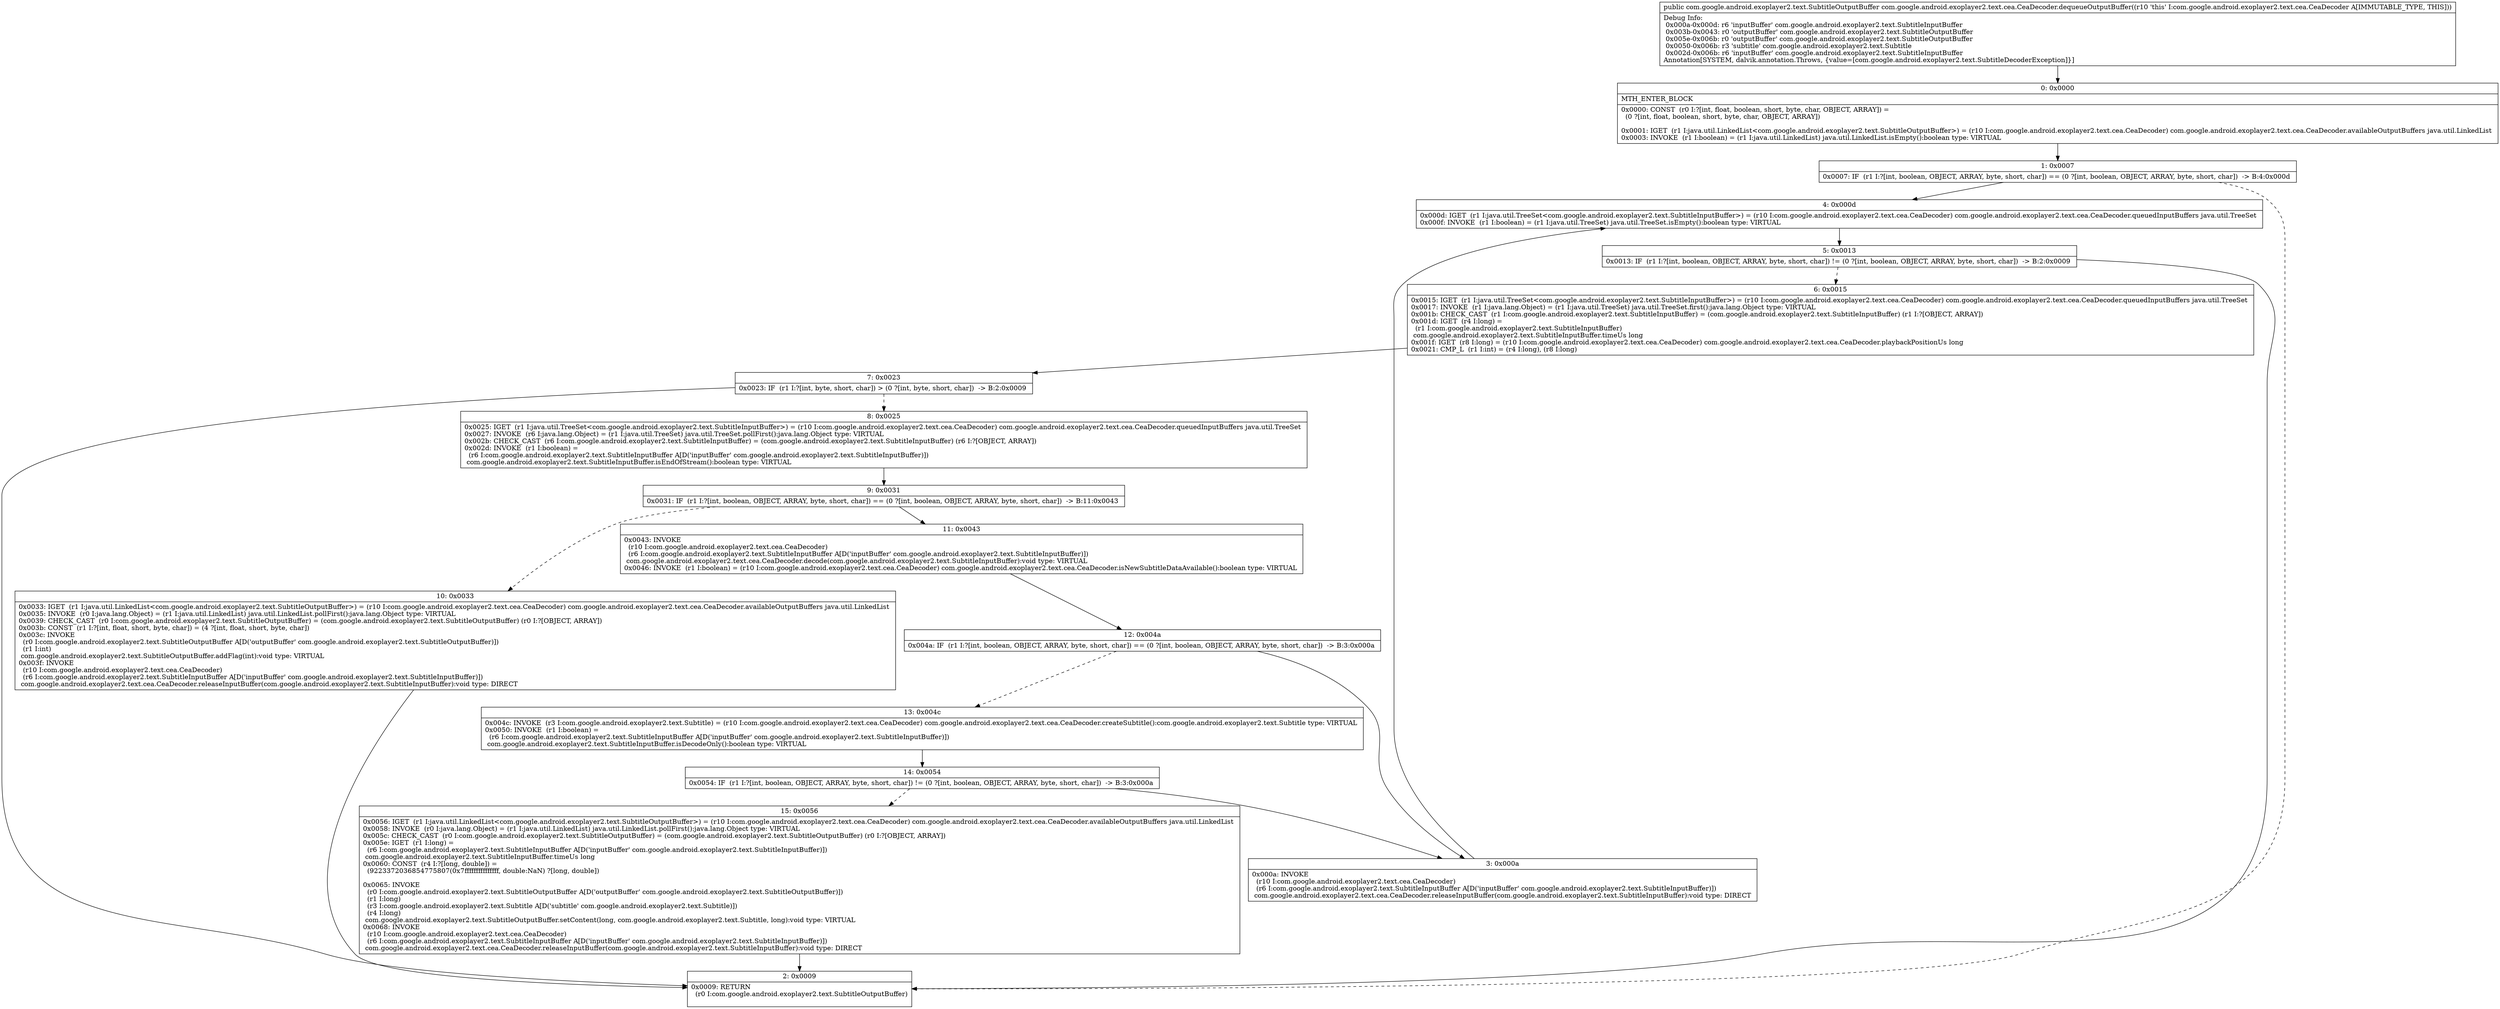 digraph "CFG forcom.google.android.exoplayer2.text.cea.CeaDecoder.dequeueOutputBuffer()Lcom\/google\/android\/exoplayer2\/text\/SubtitleOutputBuffer;" {
Node_0 [shape=record,label="{0\:\ 0x0000|MTH_ENTER_BLOCK\l|0x0000: CONST  (r0 I:?[int, float, boolean, short, byte, char, OBJECT, ARRAY]) = \l  (0 ?[int, float, boolean, short, byte, char, OBJECT, ARRAY])\l \l0x0001: IGET  (r1 I:java.util.LinkedList\<com.google.android.exoplayer2.text.SubtitleOutputBuffer\>) = (r10 I:com.google.android.exoplayer2.text.cea.CeaDecoder) com.google.android.exoplayer2.text.cea.CeaDecoder.availableOutputBuffers java.util.LinkedList \l0x0003: INVOKE  (r1 I:boolean) = (r1 I:java.util.LinkedList) java.util.LinkedList.isEmpty():boolean type: VIRTUAL \l}"];
Node_1 [shape=record,label="{1\:\ 0x0007|0x0007: IF  (r1 I:?[int, boolean, OBJECT, ARRAY, byte, short, char]) == (0 ?[int, boolean, OBJECT, ARRAY, byte, short, char])  \-\> B:4:0x000d \l}"];
Node_2 [shape=record,label="{2\:\ 0x0009|0x0009: RETURN  \l  (r0 I:com.google.android.exoplayer2.text.SubtitleOutputBuffer)\l \l}"];
Node_3 [shape=record,label="{3\:\ 0x000a|0x000a: INVOKE  \l  (r10 I:com.google.android.exoplayer2.text.cea.CeaDecoder)\l  (r6 I:com.google.android.exoplayer2.text.SubtitleInputBuffer A[D('inputBuffer' com.google.android.exoplayer2.text.SubtitleInputBuffer)])\l com.google.android.exoplayer2.text.cea.CeaDecoder.releaseInputBuffer(com.google.android.exoplayer2.text.SubtitleInputBuffer):void type: DIRECT \l}"];
Node_4 [shape=record,label="{4\:\ 0x000d|0x000d: IGET  (r1 I:java.util.TreeSet\<com.google.android.exoplayer2.text.SubtitleInputBuffer\>) = (r10 I:com.google.android.exoplayer2.text.cea.CeaDecoder) com.google.android.exoplayer2.text.cea.CeaDecoder.queuedInputBuffers java.util.TreeSet \l0x000f: INVOKE  (r1 I:boolean) = (r1 I:java.util.TreeSet) java.util.TreeSet.isEmpty():boolean type: VIRTUAL \l}"];
Node_5 [shape=record,label="{5\:\ 0x0013|0x0013: IF  (r1 I:?[int, boolean, OBJECT, ARRAY, byte, short, char]) != (0 ?[int, boolean, OBJECT, ARRAY, byte, short, char])  \-\> B:2:0x0009 \l}"];
Node_6 [shape=record,label="{6\:\ 0x0015|0x0015: IGET  (r1 I:java.util.TreeSet\<com.google.android.exoplayer2.text.SubtitleInputBuffer\>) = (r10 I:com.google.android.exoplayer2.text.cea.CeaDecoder) com.google.android.exoplayer2.text.cea.CeaDecoder.queuedInputBuffers java.util.TreeSet \l0x0017: INVOKE  (r1 I:java.lang.Object) = (r1 I:java.util.TreeSet) java.util.TreeSet.first():java.lang.Object type: VIRTUAL \l0x001b: CHECK_CAST  (r1 I:com.google.android.exoplayer2.text.SubtitleInputBuffer) = (com.google.android.exoplayer2.text.SubtitleInputBuffer) (r1 I:?[OBJECT, ARRAY]) \l0x001d: IGET  (r4 I:long) = \l  (r1 I:com.google.android.exoplayer2.text.SubtitleInputBuffer)\l com.google.android.exoplayer2.text.SubtitleInputBuffer.timeUs long \l0x001f: IGET  (r8 I:long) = (r10 I:com.google.android.exoplayer2.text.cea.CeaDecoder) com.google.android.exoplayer2.text.cea.CeaDecoder.playbackPositionUs long \l0x0021: CMP_L  (r1 I:int) = (r4 I:long), (r8 I:long) \l}"];
Node_7 [shape=record,label="{7\:\ 0x0023|0x0023: IF  (r1 I:?[int, byte, short, char]) \> (0 ?[int, byte, short, char])  \-\> B:2:0x0009 \l}"];
Node_8 [shape=record,label="{8\:\ 0x0025|0x0025: IGET  (r1 I:java.util.TreeSet\<com.google.android.exoplayer2.text.SubtitleInputBuffer\>) = (r10 I:com.google.android.exoplayer2.text.cea.CeaDecoder) com.google.android.exoplayer2.text.cea.CeaDecoder.queuedInputBuffers java.util.TreeSet \l0x0027: INVOKE  (r6 I:java.lang.Object) = (r1 I:java.util.TreeSet) java.util.TreeSet.pollFirst():java.lang.Object type: VIRTUAL \l0x002b: CHECK_CAST  (r6 I:com.google.android.exoplayer2.text.SubtitleInputBuffer) = (com.google.android.exoplayer2.text.SubtitleInputBuffer) (r6 I:?[OBJECT, ARRAY]) \l0x002d: INVOKE  (r1 I:boolean) = \l  (r6 I:com.google.android.exoplayer2.text.SubtitleInputBuffer A[D('inputBuffer' com.google.android.exoplayer2.text.SubtitleInputBuffer)])\l com.google.android.exoplayer2.text.SubtitleInputBuffer.isEndOfStream():boolean type: VIRTUAL \l}"];
Node_9 [shape=record,label="{9\:\ 0x0031|0x0031: IF  (r1 I:?[int, boolean, OBJECT, ARRAY, byte, short, char]) == (0 ?[int, boolean, OBJECT, ARRAY, byte, short, char])  \-\> B:11:0x0043 \l}"];
Node_10 [shape=record,label="{10\:\ 0x0033|0x0033: IGET  (r1 I:java.util.LinkedList\<com.google.android.exoplayer2.text.SubtitleOutputBuffer\>) = (r10 I:com.google.android.exoplayer2.text.cea.CeaDecoder) com.google.android.exoplayer2.text.cea.CeaDecoder.availableOutputBuffers java.util.LinkedList \l0x0035: INVOKE  (r0 I:java.lang.Object) = (r1 I:java.util.LinkedList) java.util.LinkedList.pollFirst():java.lang.Object type: VIRTUAL \l0x0039: CHECK_CAST  (r0 I:com.google.android.exoplayer2.text.SubtitleOutputBuffer) = (com.google.android.exoplayer2.text.SubtitleOutputBuffer) (r0 I:?[OBJECT, ARRAY]) \l0x003b: CONST  (r1 I:?[int, float, short, byte, char]) = (4 ?[int, float, short, byte, char]) \l0x003c: INVOKE  \l  (r0 I:com.google.android.exoplayer2.text.SubtitleOutputBuffer A[D('outputBuffer' com.google.android.exoplayer2.text.SubtitleOutputBuffer)])\l  (r1 I:int)\l com.google.android.exoplayer2.text.SubtitleOutputBuffer.addFlag(int):void type: VIRTUAL \l0x003f: INVOKE  \l  (r10 I:com.google.android.exoplayer2.text.cea.CeaDecoder)\l  (r6 I:com.google.android.exoplayer2.text.SubtitleInputBuffer A[D('inputBuffer' com.google.android.exoplayer2.text.SubtitleInputBuffer)])\l com.google.android.exoplayer2.text.cea.CeaDecoder.releaseInputBuffer(com.google.android.exoplayer2.text.SubtitleInputBuffer):void type: DIRECT \l}"];
Node_11 [shape=record,label="{11\:\ 0x0043|0x0043: INVOKE  \l  (r10 I:com.google.android.exoplayer2.text.cea.CeaDecoder)\l  (r6 I:com.google.android.exoplayer2.text.SubtitleInputBuffer A[D('inputBuffer' com.google.android.exoplayer2.text.SubtitleInputBuffer)])\l com.google.android.exoplayer2.text.cea.CeaDecoder.decode(com.google.android.exoplayer2.text.SubtitleInputBuffer):void type: VIRTUAL \l0x0046: INVOKE  (r1 I:boolean) = (r10 I:com.google.android.exoplayer2.text.cea.CeaDecoder) com.google.android.exoplayer2.text.cea.CeaDecoder.isNewSubtitleDataAvailable():boolean type: VIRTUAL \l}"];
Node_12 [shape=record,label="{12\:\ 0x004a|0x004a: IF  (r1 I:?[int, boolean, OBJECT, ARRAY, byte, short, char]) == (0 ?[int, boolean, OBJECT, ARRAY, byte, short, char])  \-\> B:3:0x000a \l}"];
Node_13 [shape=record,label="{13\:\ 0x004c|0x004c: INVOKE  (r3 I:com.google.android.exoplayer2.text.Subtitle) = (r10 I:com.google.android.exoplayer2.text.cea.CeaDecoder) com.google.android.exoplayer2.text.cea.CeaDecoder.createSubtitle():com.google.android.exoplayer2.text.Subtitle type: VIRTUAL \l0x0050: INVOKE  (r1 I:boolean) = \l  (r6 I:com.google.android.exoplayer2.text.SubtitleInputBuffer A[D('inputBuffer' com.google.android.exoplayer2.text.SubtitleInputBuffer)])\l com.google.android.exoplayer2.text.SubtitleInputBuffer.isDecodeOnly():boolean type: VIRTUAL \l}"];
Node_14 [shape=record,label="{14\:\ 0x0054|0x0054: IF  (r1 I:?[int, boolean, OBJECT, ARRAY, byte, short, char]) != (0 ?[int, boolean, OBJECT, ARRAY, byte, short, char])  \-\> B:3:0x000a \l}"];
Node_15 [shape=record,label="{15\:\ 0x0056|0x0056: IGET  (r1 I:java.util.LinkedList\<com.google.android.exoplayer2.text.SubtitleOutputBuffer\>) = (r10 I:com.google.android.exoplayer2.text.cea.CeaDecoder) com.google.android.exoplayer2.text.cea.CeaDecoder.availableOutputBuffers java.util.LinkedList \l0x0058: INVOKE  (r0 I:java.lang.Object) = (r1 I:java.util.LinkedList) java.util.LinkedList.pollFirst():java.lang.Object type: VIRTUAL \l0x005c: CHECK_CAST  (r0 I:com.google.android.exoplayer2.text.SubtitleOutputBuffer) = (com.google.android.exoplayer2.text.SubtitleOutputBuffer) (r0 I:?[OBJECT, ARRAY]) \l0x005e: IGET  (r1 I:long) = \l  (r6 I:com.google.android.exoplayer2.text.SubtitleInputBuffer A[D('inputBuffer' com.google.android.exoplayer2.text.SubtitleInputBuffer)])\l com.google.android.exoplayer2.text.SubtitleInputBuffer.timeUs long \l0x0060: CONST  (r4 I:?[long, double]) = \l  (9223372036854775807(0x7fffffffffffffff, double:NaN) ?[long, double])\l \l0x0065: INVOKE  \l  (r0 I:com.google.android.exoplayer2.text.SubtitleOutputBuffer A[D('outputBuffer' com.google.android.exoplayer2.text.SubtitleOutputBuffer)])\l  (r1 I:long)\l  (r3 I:com.google.android.exoplayer2.text.Subtitle A[D('subtitle' com.google.android.exoplayer2.text.Subtitle)])\l  (r4 I:long)\l com.google.android.exoplayer2.text.SubtitleOutputBuffer.setContent(long, com.google.android.exoplayer2.text.Subtitle, long):void type: VIRTUAL \l0x0068: INVOKE  \l  (r10 I:com.google.android.exoplayer2.text.cea.CeaDecoder)\l  (r6 I:com.google.android.exoplayer2.text.SubtitleInputBuffer A[D('inputBuffer' com.google.android.exoplayer2.text.SubtitleInputBuffer)])\l com.google.android.exoplayer2.text.cea.CeaDecoder.releaseInputBuffer(com.google.android.exoplayer2.text.SubtitleInputBuffer):void type: DIRECT \l}"];
MethodNode[shape=record,label="{public com.google.android.exoplayer2.text.SubtitleOutputBuffer com.google.android.exoplayer2.text.cea.CeaDecoder.dequeueOutputBuffer((r10 'this' I:com.google.android.exoplayer2.text.cea.CeaDecoder A[IMMUTABLE_TYPE, THIS]))  | Debug Info:\l  0x000a\-0x000d: r6 'inputBuffer' com.google.android.exoplayer2.text.SubtitleInputBuffer\l  0x003b\-0x0043: r0 'outputBuffer' com.google.android.exoplayer2.text.SubtitleOutputBuffer\l  0x005e\-0x006b: r0 'outputBuffer' com.google.android.exoplayer2.text.SubtitleOutputBuffer\l  0x0050\-0x006b: r3 'subtitle' com.google.android.exoplayer2.text.Subtitle\l  0x002d\-0x006b: r6 'inputBuffer' com.google.android.exoplayer2.text.SubtitleInputBuffer\lAnnotation[SYSTEM, dalvik.annotation.Throws, \{value=[com.google.android.exoplayer2.text.SubtitleDecoderException]\}]\l}"];
MethodNode -> Node_0;
Node_0 -> Node_1;
Node_1 -> Node_2[style=dashed];
Node_1 -> Node_4;
Node_3 -> Node_4;
Node_4 -> Node_5;
Node_5 -> Node_2;
Node_5 -> Node_6[style=dashed];
Node_6 -> Node_7;
Node_7 -> Node_2;
Node_7 -> Node_8[style=dashed];
Node_8 -> Node_9;
Node_9 -> Node_10[style=dashed];
Node_9 -> Node_11;
Node_10 -> Node_2;
Node_11 -> Node_12;
Node_12 -> Node_3;
Node_12 -> Node_13[style=dashed];
Node_13 -> Node_14;
Node_14 -> Node_3;
Node_14 -> Node_15[style=dashed];
Node_15 -> Node_2;
}

